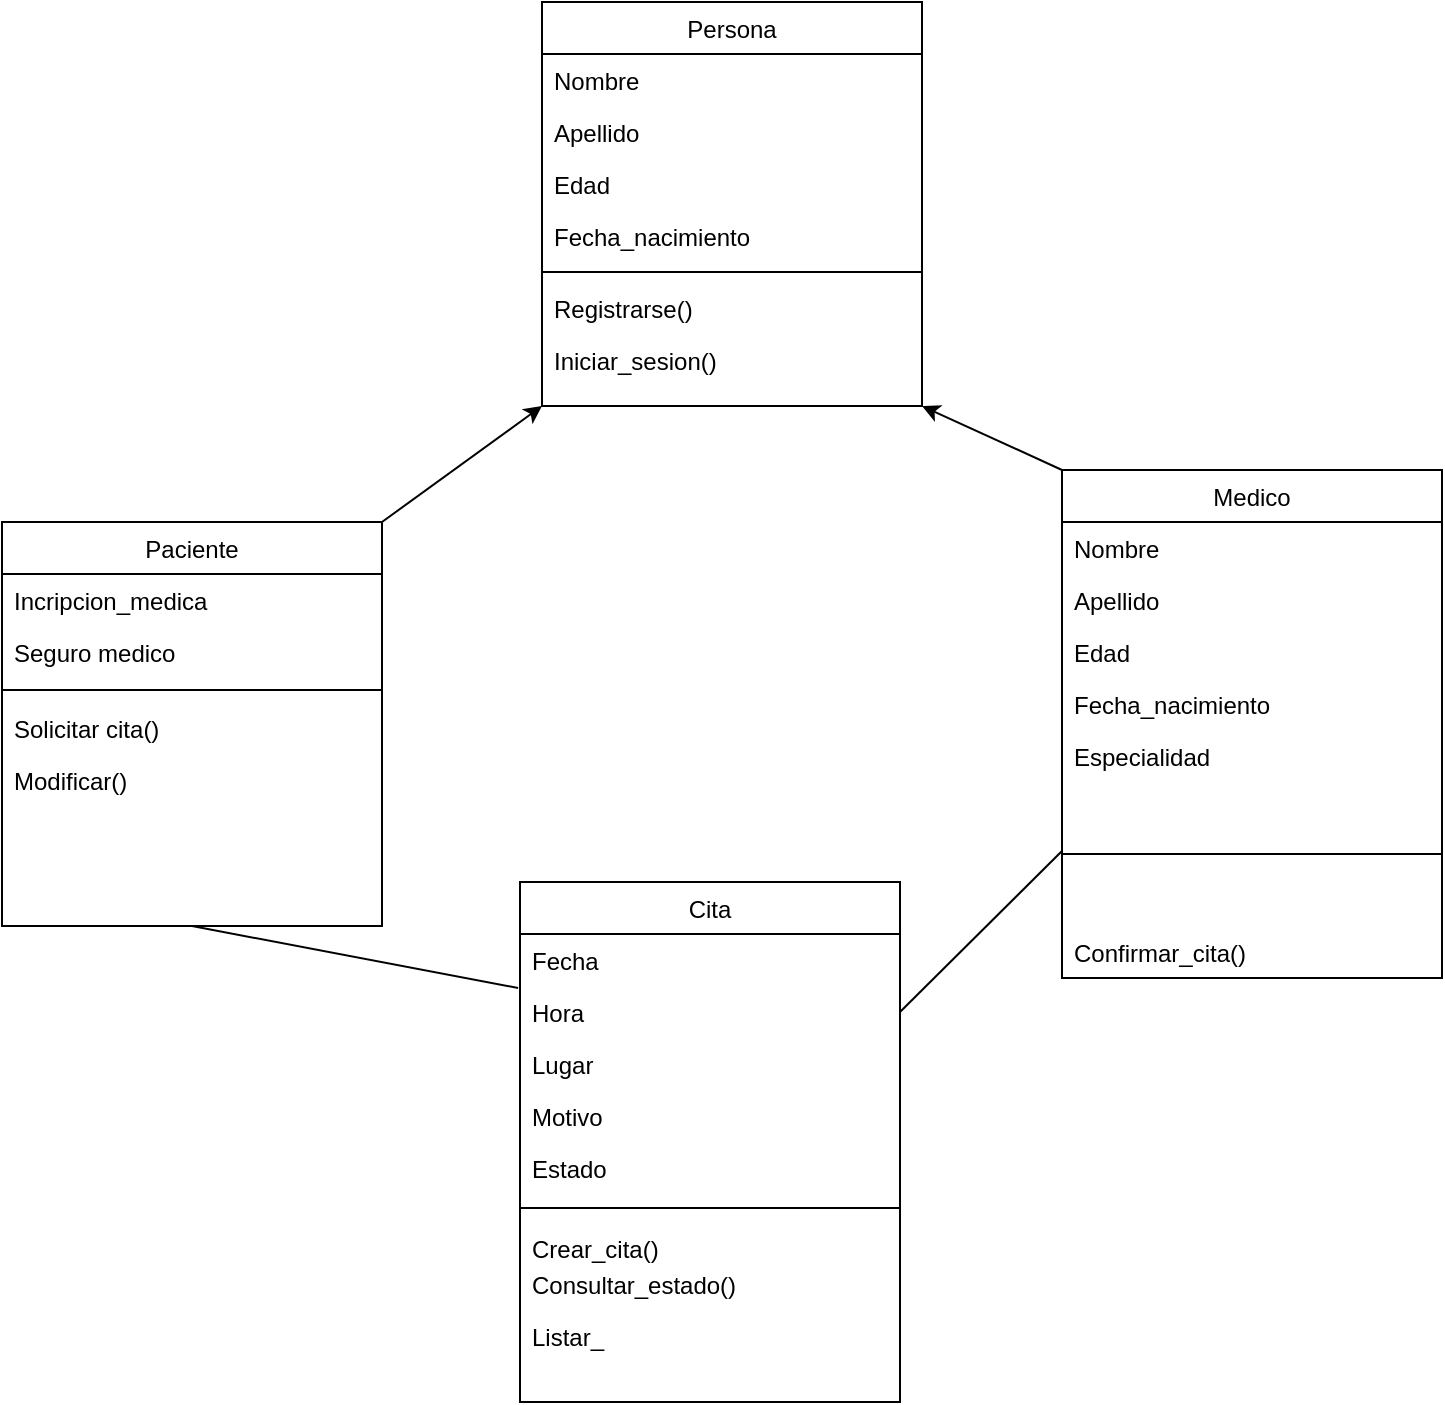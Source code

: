 <mxfile version="20.4.0" type="github"><diagram id="C5RBs43oDa-KdzZeNtuy" name="Page-1"><mxGraphModel dx="2021" dy="803" grid="1" gridSize="10" guides="1" tooltips="1" connect="1" arrows="1" fold="1" page="1" pageScale="1" pageWidth="827" pageHeight="1169" math="0" shadow="0"><root><mxCell id="WIyWlLk6GJQsqaUBKTNV-0"/><mxCell id="WIyWlLk6GJQsqaUBKTNV-1" parent="WIyWlLk6GJQsqaUBKTNV-0"/><mxCell id="zkfFHV4jXpPFQw0GAbJ--6" value="Persona" style="swimlane;fontStyle=0;align=center;verticalAlign=top;childLayout=stackLayout;horizontal=1;startSize=26;horizontalStack=0;resizeParent=1;resizeLast=0;collapsible=1;marginBottom=0;rounded=0;shadow=0;strokeWidth=1;" parent="WIyWlLk6GJQsqaUBKTNV-1" vertex="1"><mxGeometry x="330" y="60" width="190" height="202" as="geometry"><mxRectangle x="130" y="380" width="160" height="26" as="alternateBounds"/></mxGeometry></mxCell><mxCell id="zkfFHV4jXpPFQw0GAbJ--7" value="Nombre" style="text;align=left;verticalAlign=top;spacingLeft=4;spacingRight=4;overflow=hidden;rotatable=0;points=[[0,0.5],[1,0.5]];portConstraint=eastwest;" parent="zkfFHV4jXpPFQw0GAbJ--6" vertex="1"><mxGeometry y="26" width="190" height="26" as="geometry"/></mxCell><mxCell id="zkfFHV4jXpPFQw0GAbJ--8" value="Apellido" style="text;align=left;verticalAlign=top;spacingLeft=4;spacingRight=4;overflow=hidden;rotatable=0;points=[[0,0.5],[1,0.5]];portConstraint=eastwest;rounded=0;shadow=0;html=0;" parent="zkfFHV4jXpPFQw0GAbJ--6" vertex="1"><mxGeometry y="52" width="190" height="26" as="geometry"/></mxCell><mxCell id="jYd_en9tOcL9HREIy_HQ-7" value="Edad" style="text;align=left;verticalAlign=top;spacingLeft=4;spacingRight=4;overflow=hidden;rotatable=0;points=[[0,0.5],[1,0.5]];portConstraint=eastwest;" vertex="1" parent="zkfFHV4jXpPFQw0GAbJ--6"><mxGeometry y="78" width="190" height="26" as="geometry"/></mxCell><mxCell id="jYd_en9tOcL9HREIy_HQ-8" value="Fecha_nacimiento" style="text;align=left;verticalAlign=top;spacingLeft=4;spacingRight=4;overflow=hidden;rotatable=0;points=[[0,0.5],[1,0.5]];portConstraint=eastwest;" vertex="1" parent="zkfFHV4jXpPFQw0GAbJ--6"><mxGeometry y="104" width="190" height="26" as="geometry"/></mxCell><mxCell id="zkfFHV4jXpPFQw0GAbJ--9" value="" style="line;html=1;strokeWidth=1;align=left;verticalAlign=middle;spacingTop=-1;spacingLeft=3;spacingRight=3;rotatable=0;labelPosition=right;points=[];portConstraint=eastwest;" parent="zkfFHV4jXpPFQw0GAbJ--6" vertex="1"><mxGeometry y="130" width="190" height="10" as="geometry"/></mxCell><mxCell id="jYd_en9tOcL9HREIy_HQ-36" value="Registrarse()" style="text;align=left;verticalAlign=top;spacingLeft=4;spacingRight=4;overflow=hidden;rotatable=0;points=[[0,0.5],[1,0.5]];portConstraint=eastwest;" vertex="1" parent="zkfFHV4jXpPFQw0GAbJ--6"><mxGeometry y="140" width="190" height="26" as="geometry"/></mxCell><mxCell id="jYd_en9tOcL9HREIy_HQ-37" value="Iniciar_sesion()" style="text;align=left;verticalAlign=top;spacingLeft=4;spacingRight=4;overflow=hidden;rotatable=0;points=[[0,0.5],[1,0.5]];portConstraint=eastwest;" vertex="1" parent="zkfFHV4jXpPFQw0GAbJ--6"><mxGeometry y="166" width="190" height="26" as="geometry"/></mxCell><mxCell id="jYd_en9tOcL9HREIy_HQ-9" value="Paciente" style="swimlane;fontStyle=0;align=center;verticalAlign=top;childLayout=stackLayout;horizontal=1;startSize=26;horizontalStack=0;resizeParent=1;resizeLast=0;collapsible=1;marginBottom=0;rounded=0;shadow=0;strokeWidth=1;" vertex="1" parent="WIyWlLk6GJQsqaUBKTNV-1"><mxGeometry x="60" y="320" width="190" height="202" as="geometry"><mxRectangle x="130" y="380" width="160" height="26" as="alternateBounds"/></mxGeometry></mxCell><mxCell id="jYd_en9tOcL9HREIy_HQ-10" value="Incripcion_medica" style="text;align=left;verticalAlign=top;spacingLeft=4;spacingRight=4;overflow=hidden;rotatable=0;points=[[0,0.5],[1,0.5]];portConstraint=eastwest;" vertex="1" parent="jYd_en9tOcL9HREIy_HQ-9"><mxGeometry y="26" width="190" height="26" as="geometry"/></mxCell><mxCell id="jYd_en9tOcL9HREIy_HQ-11" value="Seguro medico" style="text;align=left;verticalAlign=top;spacingLeft=4;spacingRight=4;overflow=hidden;rotatable=0;points=[[0,0.5],[1,0.5]];portConstraint=eastwest;rounded=0;shadow=0;html=0;" vertex="1" parent="jYd_en9tOcL9HREIy_HQ-9"><mxGeometry y="52" width="190" height="26" as="geometry"/></mxCell><mxCell id="jYd_en9tOcL9HREIy_HQ-14" value="" style="line;html=1;strokeWidth=1;align=left;verticalAlign=middle;spacingTop=-1;spacingLeft=3;spacingRight=3;rotatable=0;labelPosition=right;points=[];portConstraint=eastwest;" vertex="1" parent="jYd_en9tOcL9HREIy_HQ-9"><mxGeometry y="78" width="190" height="12" as="geometry"/></mxCell><mxCell id="jYd_en9tOcL9HREIy_HQ-15" value="Solicitar cita()" style="text;align=left;verticalAlign=top;spacingLeft=4;spacingRight=4;overflow=hidden;rotatable=0;points=[[0,0.5],[1,0.5]];portConstraint=eastwest;rounded=0;shadow=0;html=0;" vertex="1" parent="jYd_en9tOcL9HREIy_HQ-9"><mxGeometry y="90" width="190" height="26" as="geometry"/></mxCell><mxCell id="jYd_en9tOcL9HREIy_HQ-16" value="Modificar()" style="text;align=left;verticalAlign=top;spacingLeft=4;spacingRight=4;overflow=hidden;rotatable=0;points=[[0,0.5],[1,0.5]];portConstraint=eastwest;rounded=0;shadow=0;html=0;" vertex="1" parent="jYd_en9tOcL9HREIy_HQ-9"><mxGeometry y="116" width="190" height="26" as="geometry"/></mxCell><mxCell id="jYd_en9tOcL9HREIy_HQ-18" value="Medico" style="swimlane;fontStyle=0;align=center;verticalAlign=top;childLayout=stackLayout;horizontal=1;startSize=26;horizontalStack=0;resizeParent=1;resizeLast=0;collapsible=1;marginBottom=0;rounded=0;shadow=0;strokeWidth=1;" vertex="1" parent="WIyWlLk6GJQsqaUBKTNV-1"><mxGeometry x="590" y="294" width="190" height="254" as="geometry"><mxRectangle x="130" y="380" width="160" height="26" as="alternateBounds"/></mxGeometry></mxCell><mxCell id="jYd_en9tOcL9HREIy_HQ-19" value="Nombre" style="text;align=left;verticalAlign=top;spacingLeft=4;spacingRight=4;overflow=hidden;rotatable=0;points=[[0,0.5],[1,0.5]];portConstraint=eastwest;" vertex="1" parent="jYd_en9tOcL9HREIy_HQ-18"><mxGeometry y="26" width="190" height="26" as="geometry"/></mxCell><mxCell id="jYd_en9tOcL9HREIy_HQ-20" value="Apellido" style="text;align=left;verticalAlign=top;spacingLeft=4;spacingRight=4;overflow=hidden;rotatable=0;points=[[0,0.5],[1,0.5]];portConstraint=eastwest;rounded=0;shadow=0;html=0;" vertex="1" parent="jYd_en9tOcL9HREIy_HQ-18"><mxGeometry y="52" width="190" height="26" as="geometry"/></mxCell><mxCell id="jYd_en9tOcL9HREIy_HQ-21" value="Edad" style="text;align=left;verticalAlign=top;spacingLeft=4;spacingRight=4;overflow=hidden;rotatable=0;points=[[0,0.5],[1,0.5]];portConstraint=eastwest;" vertex="1" parent="jYd_en9tOcL9HREIy_HQ-18"><mxGeometry y="78" width="190" height="26" as="geometry"/></mxCell><mxCell id="jYd_en9tOcL9HREIy_HQ-22" value="Fecha_nacimiento" style="text;align=left;verticalAlign=top;spacingLeft=4;spacingRight=4;overflow=hidden;rotatable=0;points=[[0,0.5],[1,0.5]];portConstraint=eastwest;" vertex="1" parent="jYd_en9tOcL9HREIy_HQ-18"><mxGeometry y="104" width="190" height="26" as="geometry"/></mxCell><mxCell id="jYd_en9tOcL9HREIy_HQ-24" value="Especialidad" style="text;align=left;verticalAlign=top;spacingLeft=4;spacingRight=4;overflow=hidden;rotatable=0;points=[[0,0.5],[1,0.5]];portConstraint=eastwest;" vertex="1" parent="jYd_en9tOcL9HREIy_HQ-18"><mxGeometry y="130" width="190" height="26" as="geometry"/></mxCell><mxCell id="jYd_en9tOcL9HREIy_HQ-23" value="" style="line;html=1;strokeWidth=1;align=left;verticalAlign=middle;spacingTop=-1;spacingLeft=3;spacingRight=3;rotatable=0;labelPosition=right;points=[];portConstraint=eastwest;" vertex="1" parent="jYd_en9tOcL9HREIy_HQ-18"><mxGeometry y="156" width="190" height="72" as="geometry"/></mxCell><mxCell id="jYd_en9tOcL9HREIy_HQ-25" value="Confirmar_cita()" style="text;align=left;verticalAlign=top;spacingLeft=4;spacingRight=4;overflow=hidden;rotatable=0;points=[[0,0.5],[1,0.5]];portConstraint=eastwest;" vertex="1" parent="jYd_en9tOcL9HREIy_HQ-18"><mxGeometry y="228" width="190" height="18" as="geometry"/></mxCell><mxCell id="jYd_en9tOcL9HREIy_HQ-26" value="Cita" style="swimlane;fontStyle=0;align=center;verticalAlign=top;childLayout=stackLayout;horizontal=1;startSize=26;horizontalStack=0;resizeParent=1;resizeLast=0;collapsible=1;marginBottom=0;rounded=0;shadow=0;strokeWidth=1;" vertex="1" parent="WIyWlLk6GJQsqaUBKTNV-1"><mxGeometry x="319" y="500" width="190" height="260" as="geometry"><mxRectangle x="130" y="380" width="160" height="26" as="alternateBounds"/></mxGeometry></mxCell><mxCell id="jYd_en9tOcL9HREIy_HQ-27" value="Fecha" style="text;align=left;verticalAlign=top;spacingLeft=4;spacingRight=4;overflow=hidden;rotatable=0;points=[[0,0.5],[1,0.5]];portConstraint=eastwest;" vertex="1" parent="jYd_en9tOcL9HREIy_HQ-26"><mxGeometry y="26" width="190" height="26" as="geometry"/></mxCell><mxCell id="jYd_en9tOcL9HREIy_HQ-28" value="Hora" style="text;align=left;verticalAlign=top;spacingLeft=4;spacingRight=4;overflow=hidden;rotatable=0;points=[[0,0.5],[1,0.5]];portConstraint=eastwest;rounded=0;shadow=0;html=0;" vertex="1" parent="jYd_en9tOcL9HREIy_HQ-26"><mxGeometry y="52" width="190" height="26" as="geometry"/></mxCell><mxCell id="jYd_en9tOcL9HREIy_HQ-29" value="Lugar" style="text;align=left;verticalAlign=top;spacingLeft=4;spacingRight=4;overflow=hidden;rotatable=0;points=[[0,0.5],[1,0.5]];portConstraint=eastwest;" vertex="1" parent="jYd_en9tOcL9HREIy_HQ-26"><mxGeometry y="78" width="190" height="26" as="geometry"/></mxCell><mxCell id="jYd_en9tOcL9HREIy_HQ-30" value="Motivo" style="text;align=left;verticalAlign=top;spacingLeft=4;spacingRight=4;overflow=hidden;rotatable=0;points=[[0,0.5],[1,0.5]];portConstraint=eastwest;" vertex="1" parent="jYd_en9tOcL9HREIy_HQ-26"><mxGeometry y="104" width="190" height="26" as="geometry"/></mxCell><mxCell id="jYd_en9tOcL9HREIy_HQ-31" value="Estado" style="text;align=left;verticalAlign=top;spacingLeft=4;spacingRight=4;overflow=hidden;rotatable=0;points=[[0,0.5],[1,0.5]];portConstraint=eastwest;" vertex="1" parent="jYd_en9tOcL9HREIy_HQ-26"><mxGeometry y="130" width="190" height="26" as="geometry"/></mxCell><mxCell id="jYd_en9tOcL9HREIy_HQ-32" value="" style="line;html=1;strokeWidth=1;align=left;verticalAlign=middle;spacingTop=-1;spacingLeft=3;spacingRight=3;rotatable=0;labelPosition=right;points=[];portConstraint=eastwest;" vertex="1" parent="jYd_en9tOcL9HREIy_HQ-26"><mxGeometry y="156" width="190" height="14" as="geometry"/></mxCell><mxCell id="jYd_en9tOcL9HREIy_HQ-33" value="Crear_cita()" style="text;align=left;verticalAlign=top;spacingLeft=4;spacingRight=4;overflow=hidden;rotatable=0;points=[[0,0.5],[1,0.5]];portConstraint=eastwest;" vertex="1" parent="jYd_en9tOcL9HREIy_HQ-26"><mxGeometry y="170" width="190" height="18" as="geometry"/></mxCell><mxCell id="jYd_en9tOcL9HREIy_HQ-34" value="Consultar_estado()" style="text;align=left;verticalAlign=top;spacingLeft=4;spacingRight=4;overflow=hidden;rotatable=0;points=[[0,0.5],[1,0.5]];portConstraint=eastwest;" vertex="1" parent="jYd_en9tOcL9HREIy_HQ-26"><mxGeometry y="188" width="190" height="26" as="geometry"/></mxCell><mxCell id="jYd_en9tOcL9HREIy_HQ-35" value="Listar_" style="text;align=left;verticalAlign=top;spacingLeft=4;spacingRight=4;overflow=hidden;rotatable=0;points=[[0,0.5],[1,0.5]];portConstraint=eastwest;" vertex="1" parent="jYd_en9tOcL9HREIy_HQ-26"><mxGeometry y="214" width="190" height="26" as="geometry"/></mxCell><mxCell id="jYd_en9tOcL9HREIy_HQ-38" value="" style="endArrow=none;html=1;rounded=0;entryX=0;entryY=0.75;entryDx=0;entryDy=0;exitX=1;exitY=0.5;exitDx=0;exitDy=0;" edge="1" parent="WIyWlLk6GJQsqaUBKTNV-1" source="jYd_en9tOcL9HREIy_HQ-28" target="jYd_en9tOcL9HREIy_HQ-18"><mxGeometry width="50" height="50" relative="1" as="geometry"><mxPoint x="390" y="470" as="sourcePoint"/><mxPoint x="440" y="420" as="targetPoint"/></mxGeometry></mxCell><mxCell id="jYd_en9tOcL9HREIy_HQ-39" value="" style="endArrow=none;html=1;rounded=0;exitX=0.5;exitY=1;exitDx=0;exitDy=0;entryX=-0.005;entryY=0.038;entryDx=0;entryDy=0;entryPerimeter=0;" edge="1" parent="WIyWlLk6GJQsqaUBKTNV-1" source="jYd_en9tOcL9HREIy_HQ-9" target="jYd_en9tOcL9HREIy_HQ-28"><mxGeometry width="50" height="50" relative="1" as="geometry"><mxPoint x="390" y="470" as="sourcePoint"/><mxPoint x="440" y="420" as="targetPoint"/></mxGeometry></mxCell><mxCell id="jYd_en9tOcL9HREIy_HQ-40" value="" style="endArrow=classic;html=1;rounded=0;exitX=1;exitY=0;exitDx=0;exitDy=0;entryX=0;entryY=1;entryDx=0;entryDy=0;" edge="1" parent="WIyWlLk6GJQsqaUBKTNV-1" source="jYd_en9tOcL9HREIy_HQ-9" target="zkfFHV4jXpPFQw0GAbJ--6"><mxGeometry width="50" height="50" relative="1" as="geometry"><mxPoint x="390" y="470" as="sourcePoint"/><mxPoint x="440" y="420" as="targetPoint"/></mxGeometry></mxCell><mxCell id="jYd_en9tOcL9HREIy_HQ-41" value="" style="endArrow=classic;html=1;rounded=0;entryX=1;entryY=1;entryDx=0;entryDy=0;exitX=0;exitY=0;exitDx=0;exitDy=0;" edge="1" parent="WIyWlLk6GJQsqaUBKTNV-1" source="jYd_en9tOcL9HREIy_HQ-18" target="zkfFHV4jXpPFQw0GAbJ--6"><mxGeometry width="50" height="50" relative="1" as="geometry"><mxPoint x="390" y="470" as="sourcePoint"/><mxPoint x="440" y="420" as="targetPoint"/></mxGeometry></mxCell></root></mxGraphModel></diagram></mxfile>